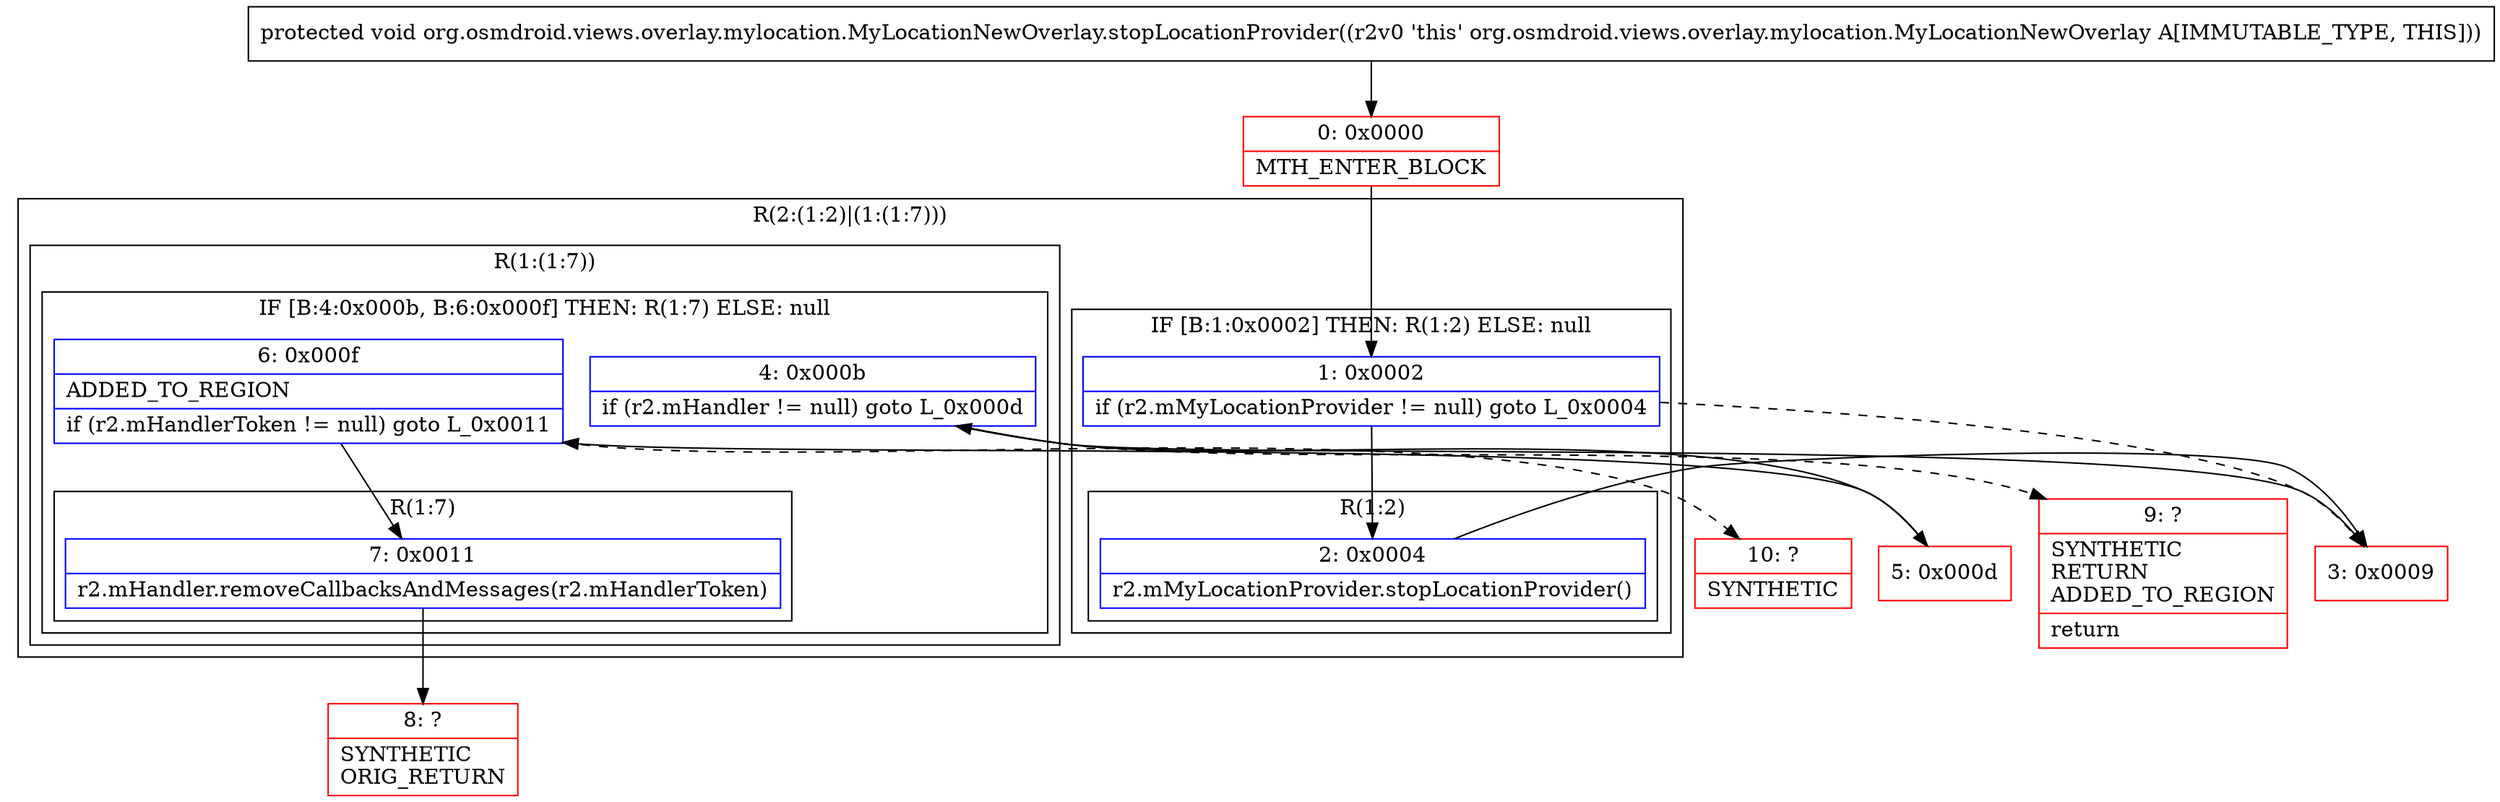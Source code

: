 digraph "CFG fororg.osmdroid.views.overlay.mylocation.MyLocationNewOverlay.stopLocationProvider()V" {
subgraph cluster_Region_1408528860 {
label = "R(2:(1:2)|(1:(1:7)))";
node [shape=record,color=blue];
subgraph cluster_IfRegion_1205463242 {
label = "IF [B:1:0x0002] THEN: R(1:2) ELSE: null";
node [shape=record,color=blue];
Node_1 [shape=record,label="{1\:\ 0x0002|if (r2.mMyLocationProvider != null) goto L_0x0004\l}"];
subgraph cluster_Region_689147301 {
label = "R(1:2)";
node [shape=record,color=blue];
Node_2 [shape=record,label="{2\:\ 0x0004|r2.mMyLocationProvider.stopLocationProvider()\l}"];
}
}
subgraph cluster_Region_1433048392 {
label = "R(1:(1:7))";
node [shape=record,color=blue];
subgraph cluster_IfRegion_627074216 {
label = "IF [B:4:0x000b, B:6:0x000f] THEN: R(1:7) ELSE: null";
node [shape=record,color=blue];
Node_4 [shape=record,label="{4\:\ 0x000b|if (r2.mHandler != null) goto L_0x000d\l}"];
Node_6 [shape=record,label="{6\:\ 0x000f|ADDED_TO_REGION\l|if (r2.mHandlerToken != null) goto L_0x0011\l}"];
subgraph cluster_Region_771184502 {
label = "R(1:7)";
node [shape=record,color=blue];
Node_7 [shape=record,label="{7\:\ 0x0011|r2.mHandler.removeCallbacksAndMessages(r2.mHandlerToken)\l}"];
}
}
}
}
Node_0 [shape=record,color=red,label="{0\:\ 0x0000|MTH_ENTER_BLOCK\l}"];
Node_3 [shape=record,color=red,label="{3\:\ 0x0009}"];
Node_5 [shape=record,color=red,label="{5\:\ 0x000d}"];
Node_8 [shape=record,color=red,label="{8\:\ ?|SYNTHETIC\lORIG_RETURN\l}"];
Node_9 [shape=record,color=red,label="{9\:\ ?|SYNTHETIC\lRETURN\lADDED_TO_REGION\l|return\l}"];
Node_10 [shape=record,color=red,label="{10\:\ ?|SYNTHETIC\l}"];
MethodNode[shape=record,label="{protected void org.osmdroid.views.overlay.mylocation.MyLocationNewOverlay.stopLocationProvider((r2v0 'this' org.osmdroid.views.overlay.mylocation.MyLocationNewOverlay A[IMMUTABLE_TYPE, THIS])) }"];
MethodNode -> Node_0;
Node_1 -> Node_2;
Node_1 -> Node_3[style=dashed];
Node_2 -> Node_3;
Node_4 -> Node_5;
Node_4 -> Node_9[style=dashed];
Node_6 -> Node_7;
Node_6 -> Node_10[style=dashed];
Node_7 -> Node_8;
Node_0 -> Node_1;
Node_3 -> Node_4;
Node_5 -> Node_6;
}

